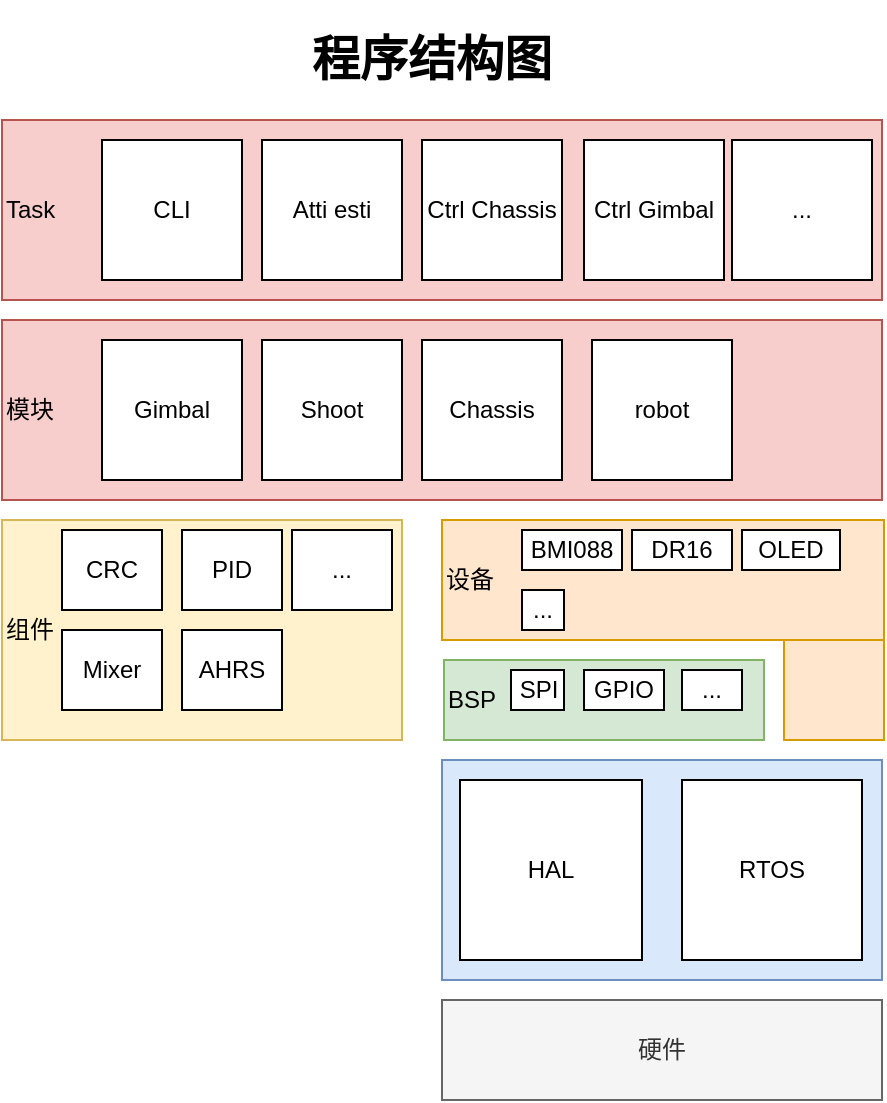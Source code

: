 <mxfile version="13.5.4" type="onedrive"><diagram id="wD5t1nJoKnIHu-4t0Fuh" name="Page-1"><mxGraphModel dx="661" dy="652" grid="1" gridSize="10" guides="1" tooltips="1" connect="1" arrows="1" fold="1" page="1" pageScale="1" pageWidth="827" pageHeight="1169" math="0" shadow="0"><root><mxCell id="0"/><mxCell id="1" parent="0"/><mxCell id="V9Q8jy_v6l4r6hf1NMwC-11" value="模块" style="rounded=0;whiteSpace=wrap;html=1;fillColor=#f8cecc;strokeColor=#b85450;align=left;" parent="1" vertex="1"><mxGeometry x="189" y="260" width="440" height="90" as="geometry"/></mxCell><mxCell id="V9Q8jy_v6l4r6hf1NMwC-12" value="&lt;h1&gt;程序结构图&lt;/h1&gt;&lt;p&gt;&lt;br&gt;&lt;/p&gt;" style="text;html=1;strokeColor=none;fillColor=none;spacing=5;spacingTop=-20;whiteSpace=wrap;overflow=hidden;rounded=0;align=center;" parent="1" vertex="1"><mxGeometry x="309" y="110" width="190" height="40" as="geometry"/></mxCell><mxCell id="V9Q8jy_v6l4r6hf1NMwC-14" value="" style="rounded=0;whiteSpace=wrap;html=1;fillColor=#dae8fc;strokeColor=#6c8ebf;align=left;" parent="1" vertex="1"><mxGeometry x="409" y="480" width="220" height="110" as="geometry"/></mxCell><mxCell id="V9Q8jy_v6l4r6hf1NMwC-8" value="RTOS" style="rounded=0;whiteSpace=wrap;html=1;" parent="1" vertex="1"><mxGeometry x="529" y="490" width="90" height="90" as="geometry"/></mxCell><mxCell id="V9Q8jy_v6l4r6hf1NMwC-13" value="HAL" style="rounded=0;whiteSpace=wrap;html=1;" parent="1" vertex="1"><mxGeometry x="418" y="490" width="91" height="90" as="geometry"/></mxCell><mxCell id="V9Q8jy_v6l4r6hf1NMwC-10" value="BSP" style="rounded=0;whiteSpace=wrap;html=1;align=left;fillColor=#d5e8d4;strokeColor=#82b366;" parent="1" vertex="1"><mxGeometry x="410" y="430" width="160" height="40" as="geometry"/></mxCell><mxCell id="V9Q8jy_v6l4r6hf1NMwC-15" value="SPI" style="rounded=0;whiteSpace=wrap;html=1;" parent="1" vertex="1"><mxGeometry x="443.5" y="435" width="26.5" height="20" as="geometry"/></mxCell><mxCell id="V9Q8jy_v6l4r6hf1NMwC-16" value="GPIO" style="rounded=0;whiteSpace=wrap;html=1;" parent="1" vertex="1"><mxGeometry x="480" y="435" width="40" height="20" as="geometry"/></mxCell><mxCell id="V9Q8jy_v6l4r6hf1NMwC-19" value="组件" style="rounded=0;whiteSpace=wrap;html=1;fillColor=#fff2cc;strokeColor=#d6b656;align=left;" parent="1" vertex="1"><mxGeometry x="189" y="360" width="200" height="110" as="geometry"/></mxCell><mxCell id="V9Q8jy_v6l4r6hf1NMwC-20" value="PID" style="rounded=0;whiteSpace=wrap;html=1;" parent="1" vertex="1"><mxGeometry x="279" y="365" width="50" height="40" as="geometry"/></mxCell><mxCell id="V9Q8jy_v6l4r6hf1NMwC-21" value="CRC" style="rounded=0;whiteSpace=wrap;html=1;" parent="1" vertex="1"><mxGeometry x="219" y="365" width="50" height="40" as="geometry"/></mxCell><mxCell id="V9Q8jy_v6l4r6hf1NMwC-22" value="Mixer" style="rounded=0;whiteSpace=wrap;html=1;" parent="1" vertex="1"><mxGeometry x="219" y="415" width="50" height="40" as="geometry"/></mxCell><mxCell id="V9Q8jy_v6l4r6hf1NMwC-25" value="硬件" style="rounded=0;whiteSpace=wrap;html=1;fillColor=#f5f5f5;strokeColor=#666666;fontColor=#333333;" parent="1" vertex="1"><mxGeometry x="409" y="600" width="220" height="50" as="geometry"/></mxCell><mxCell id="V9Q8jy_v6l4r6hf1NMwC-26" value="设备" style="rounded=0;whiteSpace=wrap;html=1;align=left;fillColor=#ffe6cc;strokeColor=#d79b00;" parent="1" vertex="1"><mxGeometry x="409" y="360" width="221" height="60" as="geometry"/></mxCell><mxCell id="V9Q8jy_v6l4r6hf1NMwC-28" value="BMI088" style="rounded=0;whiteSpace=wrap;html=1;" parent="1" vertex="1"><mxGeometry x="449" y="365" width="50" height="20" as="geometry"/></mxCell><mxCell id="V9Q8jy_v6l4r6hf1NMwC-29" value="DR16" style="rounded=0;whiteSpace=wrap;html=1;" parent="1" vertex="1"><mxGeometry x="504" y="365" width="50" height="20" as="geometry"/></mxCell><mxCell id="V9Q8jy_v6l4r6hf1NMwC-30" value="OLED" style="rounded=0;whiteSpace=wrap;html=1;" parent="1" vertex="1"><mxGeometry x="559" y="365" width="49" height="20" as="geometry"/></mxCell><mxCell id="V9Q8jy_v6l4r6hf1NMwC-31" value="AHRS" style="rounded=0;whiteSpace=wrap;html=1;" parent="1" vertex="1"><mxGeometry x="279" y="415" width="50" height="40" as="geometry"/></mxCell><mxCell id="V9Q8jy_v6l4r6hf1NMwC-32" value="Shoot" style="rounded=0;whiteSpace=wrap;html=1;" parent="1" vertex="1"><mxGeometry x="319" y="270" width="70" height="70" as="geometry"/></mxCell><mxCell id="V9Q8jy_v6l4r6hf1NMwC-33" value="Gimbal" style="rounded=0;whiteSpace=wrap;html=1;" parent="1" vertex="1"><mxGeometry x="239" y="270" width="70" height="70" as="geometry"/></mxCell><mxCell id="V9Q8jy_v6l4r6hf1NMwC-34" value="Chassis" style="rounded=0;whiteSpace=wrap;html=1;" parent="1" vertex="1"><mxGeometry x="399" y="270" width="70" height="70" as="geometry"/></mxCell><mxCell id="V9Q8jy_v6l4r6hf1NMwC-35" value="Task" style="rounded=0;whiteSpace=wrap;html=1;fillColor=#f8cecc;strokeColor=#b85450;align=left;" parent="1" vertex="1"><mxGeometry x="189" y="160" width="440" height="90" as="geometry"/></mxCell><mxCell id="V9Q8jy_v6l4r6hf1NMwC-36" value="Atti esti" style="rounded=0;whiteSpace=wrap;html=1;" parent="1" vertex="1"><mxGeometry x="319" y="170" width="70" height="70" as="geometry"/></mxCell><mxCell id="V9Q8jy_v6l4r6hf1NMwC-37" value="CLI" style="rounded=0;whiteSpace=wrap;html=1;" parent="1" vertex="1"><mxGeometry x="239" y="170" width="70" height="70" as="geometry"/></mxCell><mxCell id="V9Q8jy_v6l4r6hf1NMwC-38" value="Ctrl Chassis" style="rounded=0;whiteSpace=wrap;html=1;" parent="1" vertex="1"><mxGeometry x="399" y="170" width="70" height="70" as="geometry"/></mxCell><mxCell id="V9Q8jy_v6l4r6hf1NMwC-39" value="Ctrl Gimbal" style="rounded=0;whiteSpace=wrap;html=1;" parent="1" vertex="1"><mxGeometry x="480" y="170" width="70" height="70" as="geometry"/></mxCell><mxCell id="V9Q8jy_v6l4r6hf1NMwC-40" value="..." style="rounded=0;whiteSpace=wrap;html=1;" parent="1" vertex="1"><mxGeometry x="554" y="170" width="70" height="70" as="geometry"/></mxCell><mxCell id="V9Q8jy_v6l4r6hf1NMwC-41" value="robot" style="rounded=0;whiteSpace=wrap;html=1;" parent="1" vertex="1"><mxGeometry x="484" y="270" width="70" height="70" as="geometry"/></mxCell><mxCell id="V9Q8jy_v6l4r6hf1NMwC-42" value="..." style="rounded=0;whiteSpace=wrap;html=1;" parent="1" vertex="1"><mxGeometry x="529" y="435" width="30" height="20" as="geometry"/></mxCell><mxCell id="V9Q8jy_v6l4r6hf1NMwC-44" value="..." style="rounded=0;whiteSpace=wrap;html=1;" parent="1" vertex="1"><mxGeometry x="449" y="395" width="21" height="20" as="geometry"/></mxCell><mxCell id="V9Q8jy_v6l4r6hf1NMwC-45" value="..." style="rounded=0;whiteSpace=wrap;html=1;" parent="1" vertex="1"><mxGeometry x="334" y="365" width="50" height="40" as="geometry"/></mxCell><mxCell id="ZOlY9n_OeqsWpvpxprQv-1" value="" style="rounded=0;whiteSpace=wrap;html=1;fillColor=#ffe6cc;strokeColor=#d79b00;" vertex="1" parent="1"><mxGeometry x="580" y="420" width="50" height="50" as="geometry"/></mxCell></root></mxGraphModel></diagram></mxfile>
